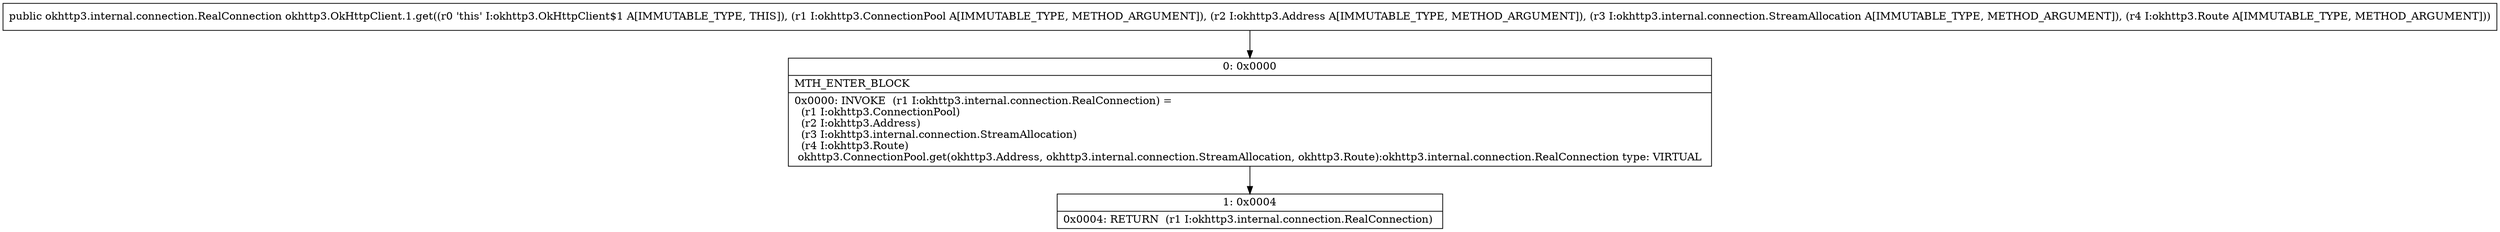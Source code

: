 digraph "CFG forokhttp3.OkHttpClient.1.get(Lokhttp3\/ConnectionPool;Lokhttp3\/Address;Lokhttp3\/internal\/connection\/StreamAllocation;Lokhttp3\/Route;)Lokhttp3\/internal\/connection\/RealConnection;" {
Node_0 [shape=record,label="{0\:\ 0x0000|MTH_ENTER_BLOCK\l|0x0000: INVOKE  (r1 I:okhttp3.internal.connection.RealConnection) = \l  (r1 I:okhttp3.ConnectionPool)\l  (r2 I:okhttp3.Address)\l  (r3 I:okhttp3.internal.connection.StreamAllocation)\l  (r4 I:okhttp3.Route)\l okhttp3.ConnectionPool.get(okhttp3.Address, okhttp3.internal.connection.StreamAllocation, okhttp3.Route):okhttp3.internal.connection.RealConnection type: VIRTUAL \l}"];
Node_1 [shape=record,label="{1\:\ 0x0004|0x0004: RETURN  (r1 I:okhttp3.internal.connection.RealConnection) \l}"];
MethodNode[shape=record,label="{public okhttp3.internal.connection.RealConnection okhttp3.OkHttpClient.1.get((r0 'this' I:okhttp3.OkHttpClient$1 A[IMMUTABLE_TYPE, THIS]), (r1 I:okhttp3.ConnectionPool A[IMMUTABLE_TYPE, METHOD_ARGUMENT]), (r2 I:okhttp3.Address A[IMMUTABLE_TYPE, METHOD_ARGUMENT]), (r3 I:okhttp3.internal.connection.StreamAllocation A[IMMUTABLE_TYPE, METHOD_ARGUMENT]), (r4 I:okhttp3.Route A[IMMUTABLE_TYPE, METHOD_ARGUMENT])) }"];
MethodNode -> Node_0;
Node_0 -> Node_1;
}

